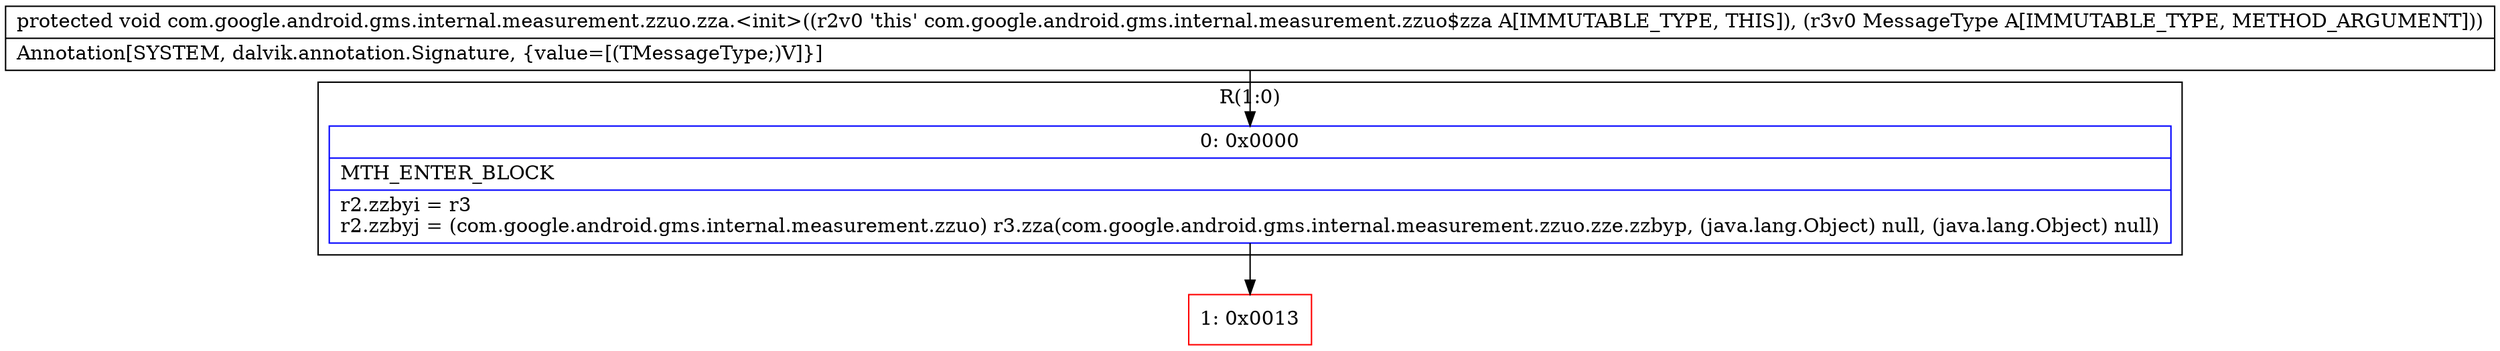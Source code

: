 digraph "CFG forcom.google.android.gms.internal.measurement.zzuo.zza.\<init\>(Lcom\/google\/android\/gms\/internal\/measurement\/zzuo;)V" {
subgraph cluster_Region_2078520011 {
label = "R(1:0)";
node [shape=record,color=blue];
Node_0 [shape=record,label="{0\:\ 0x0000|MTH_ENTER_BLOCK\l|r2.zzbyi = r3\lr2.zzbyj = (com.google.android.gms.internal.measurement.zzuo) r3.zza(com.google.android.gms.internal.measurement.zzuo.zze.zzbyp, (java.lang.Object) null, (java.lang.Object) null)\l}"];
}
Node_1 [shape=record,color=red,label="{1\:\ 0x0013}"];
MethodNode[shape=record,label="{protected void com.google.android.gms.internal.measurement.zzuo.zza.\<init\>((r2v0 'this' com.google.android.gms.internal.measurement.zzuo$zza A[IMMUTABLE_TYPE, THIS]), (r3v0 MessageType A[IMMUTABLE_TYPE, METHOD_ARGUMENT]))  | Annotation[SYSTEM, dalvik.annotation.Signature, \{value=[(TMessageType;)V]\}]\l}"];
MethodNode -> Node_0;
Node_0 -> Node_1;
}

